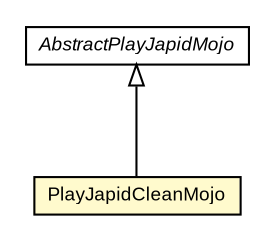 #!/usr/local/bin/dot
#
# Class diagram 
# Generated by UMLGraph version R5_6-24-gf6e263 (http://www.umlgraph.org/)
#

digraph G {
	edge [fontname="arial",fontsize=10,labelfontname="arial",labelfontsize=10];
	node [fontname="arial",fontsize=10,shape=plaintext];
	nodesep=0.25;
	ranksep=0.5;
	// com.google.code.play.japid.PlayJapidCleanMojo
	c76 [label=<<table title="com.google.code.play.japid.PlayJapidCleanMojo" border="0" cellborder="1" cellspacing="0" cellpadding="2" port="p" bgcolor="lemonChiffon" href="./PlayJapidCleanMojo.html">
		<tr><td><table border="0" cellspacing="0" cellpadding="1">
<tr><td align="center" balign="center"> PlayJapidCleanMojo </td></tr>
		</table></td></tr>
		</table>>, URL="./PlayJapidCleanMojo.html", fontname="arial", fontcolor="black", fontsize=9.0];
	// com.google.code.play.japid.AbstractPlayJapidMojo
	c77 [label=<<table title="com.google.code.play.japid.AbstractPlayJapidMojo" border="0" cellborder="1" cellspacing="0" cellpadding="2" port="p" href="./AbstractPlayJapidMojo.html">
		<tr><td><table border="0" cellspacing="0" cellpadding="1">
<tr><td align="center" balign="center"><font face="arial italic"> AbstractPlayJapidMojo </font></td></tr>
		</table></td></tr>
		</table>>, URL="./AbstractPlayJapidMojo.html", fontname="arial", fontcolor="black", fontsize=9.0];
	//com.google.code.play.japid.PlayJapidCleanMojo extends com.google.code.play.japid.AbstractPlayJapidMojo
	c77:p -> c76:p [dir=back,arrowtail=empty];
}

